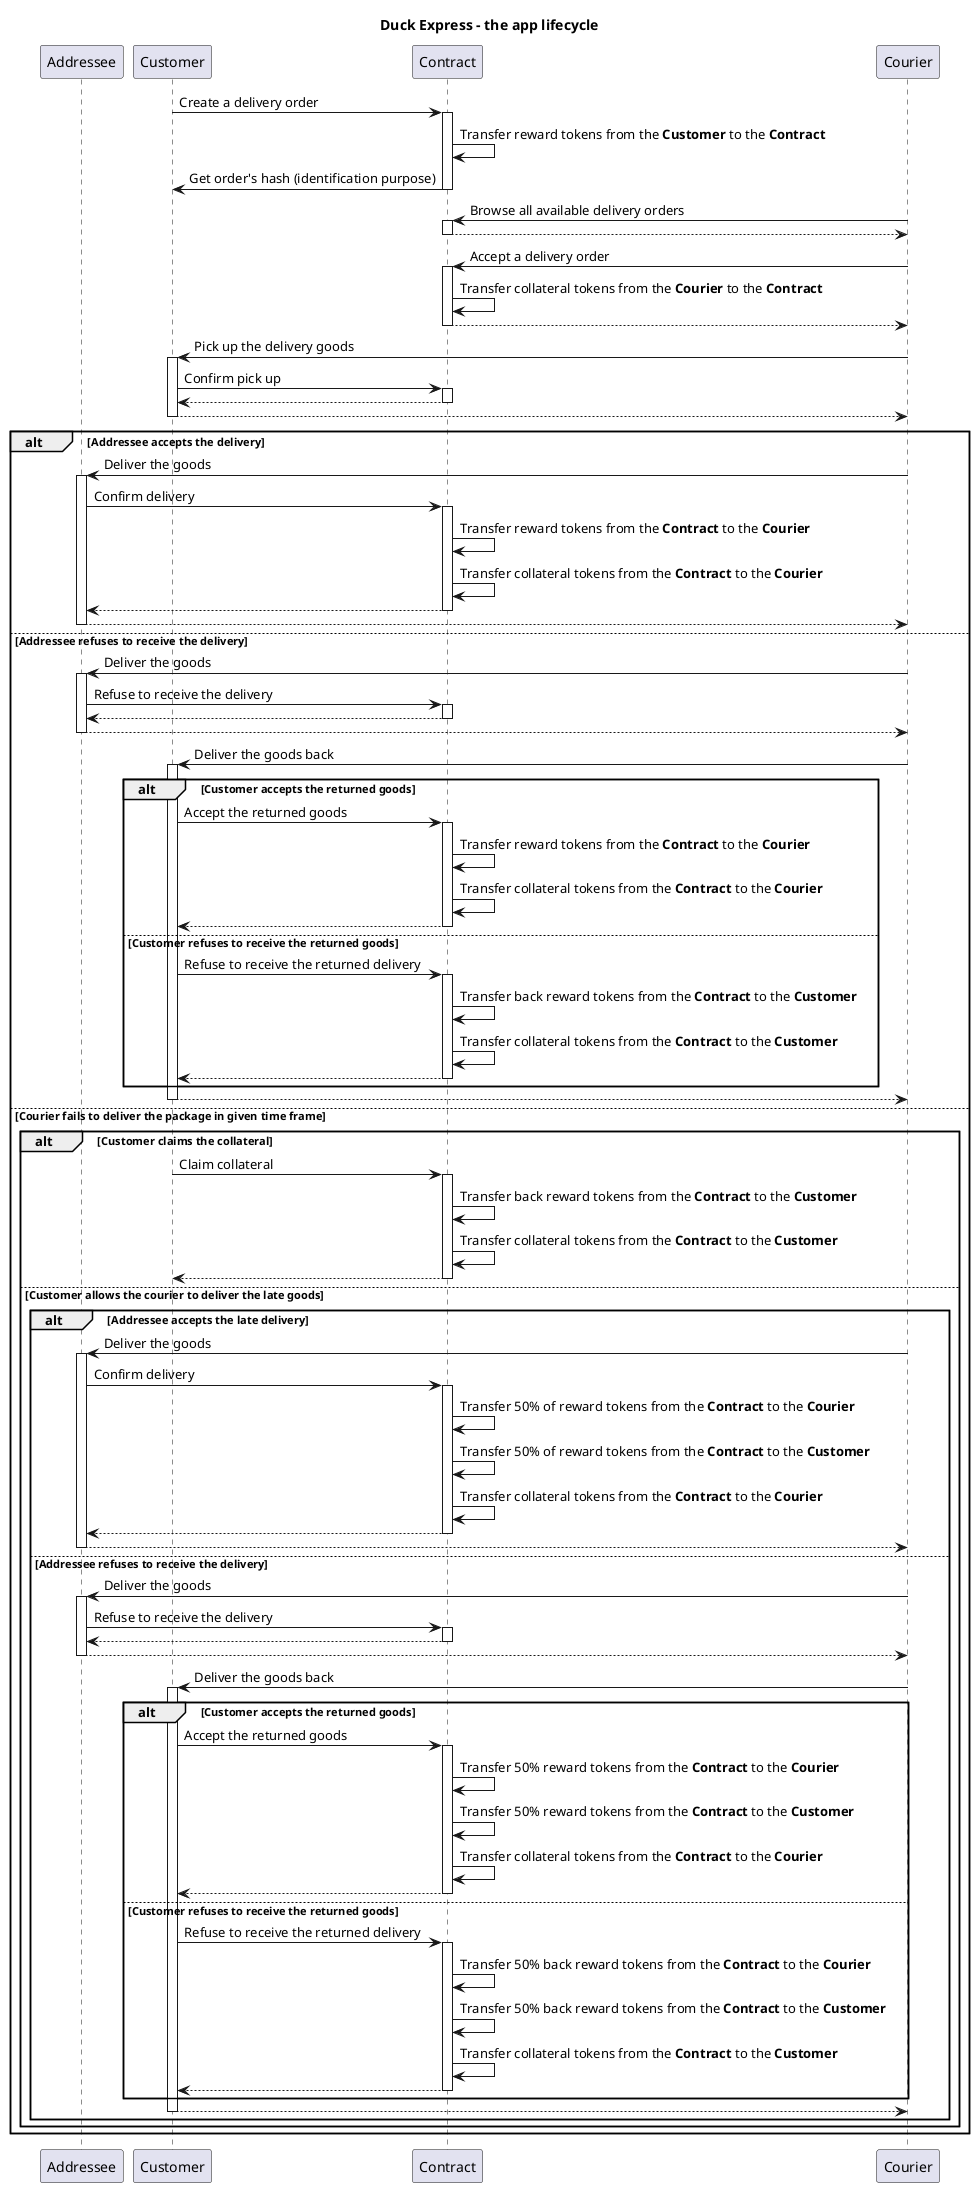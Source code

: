 @startuml
title Duck Express - the app lifecycle

participant "Addressee" as addressee
participant "Customer" as customer
participant "Contract" as contract
participant "Courier" as courier

customer -> contract: Create a delivery order
activate contract
contract -> contract: Transfer reward tokens from the <b>Customer</b> to the <b>Contract</b>
contract -> customer: Get order's hash (identification purpose)
deactivate

courier -> contract: Browse all available delivery orders
activate contract
return

courier -> contract: Accept a delivery order
activate contract
contract -> contract: Transfer collateral tokens from the <b>Courier</b> to the <b>Contract</b>
return

courier -> customer: Pick up the delivery goods
activate customer
customer -> contract: Confirm pick up
activate contract
return
return

alt Addressee accepts the delivery
  courier -> addressee: Deliver the goods
  activate addressee
  addressee -> contract: Confirm delivery
  activate contract
  contract -> contract: Transfer reward tokens from the <b>Contract</b> to the <b>Courier</b>
  contract -> contract: Transfer collateral tokens from the <b>Contract</b> to the <b>Courier</b>
  return
  return
else Addressee refuses to receive the delivery
  courier -> addressee: Deliver the goods
  activate addressee
  addressee -> contract: Refuse to receive the delivery
  activate contract
  return
  return

  courier -> customer: Deliver the goods back
  activate customer
  alt Customer accepts the returned goods
    customer -> contract: Accept the returned goods
    activate contract
    contract -> contract: Transfer reward tokens from the <b>Contract</b> to the <b>Courier</b>
    contract -> contract: Transfer collateral tokens from the <b>Contract</b> to the <b>Courier</b>
    return
  else Customer refuses to receive the returned goods
    customer -> contract: Refuse to receive the returned delivery
    activate contract
    contract -> contract: Transfer back reward tokens from the <b>Contract</b> to the <b>Customer</b>
    contract -> contract: Transfer collateral tokens from the <b>Contract</b> to the <b>Customer</b>
    return
  end
  return
else Courier fails to deliver the package in given time frame
  alt Customer claims the collateral
    customer -> contract: Claim collateral
    activate contract
    contract -> contract: Transfer back reward tokens from the <b>Contract</b> to the <b>Customer</b>
    contract -> contract: Transfer collateral tokens from the <b>Contract</b> to the <b>Customer</b>
    return
  else Customer allows the courier to deliver the late goods
    alt Addressee accepts the late delivery
      courier -> addressee: Deliver the goods
      activate addressee
      addressee -> contract: Confirm delivery
      activate contract
      contract -> contract: Transfer 50% of reward tokens from the <b>Contract</b> to the <b>Courier</b>
      contract -> contract: Transfer 50% of reward tokens from the <b>Contract</b> to the <b>Customer</b>
      contract -> contract: Transfer collateral tokens from the <b>Contract</b> to the <b>Courier</b>
      return
      return
    else Addressee refuses to receive the delivery
      courier -> addressee: Deliver the goods
      activate addressee
      addressee -> contract: Refuse to receive the delivery
      activate contract
      return
      return

      courier -> customer: Deliver the goods back
      activate customer
      alt Customer accepts the returned goods
        customer -> contract: Accept the returned goods
        activate contract
        contract -> contract: Transfer 50% reward tokens from the <b>Contract</b> to the <b>Courier</b>
        contract -> contract: Transfer 50% reward tokens from the <b>Contract</b> to the <b>Customer</b>
        contract -> contract: Transfer collateral tokens from the <b>Contract</b> to the <b>Courier</b>
        return
      else Customer refuses to receive the returned goods
        customer -> contract: Refuse to receive the returned delivery
        activate contract
        contract -> contract: Transfer 50% back reward tokens from the <b>Contract</b> to the <b>Courier</b>
        contract -> contract: Transfer 50% back reward tokens from the <b>Contract</b> to the <b>Customer</b>
        contract -> contract: Transfer collateral tokens from the <b>Contract</b> to the <b>Customer</b>
        return
      end
      return
    end
  end
end

@enduml
